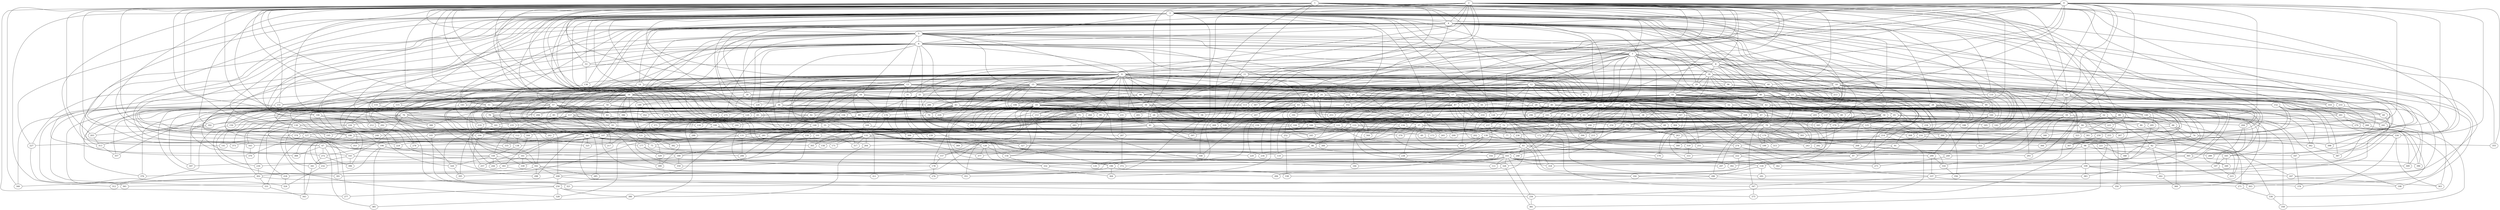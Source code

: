 strict graph "barabasi_albert_graph(400,3)" {
0;
1;
2;
3;
4;
5;
6;
7;
8;
9;
10;
11;
12;
13;
14;
15;
16;
17;
18;
19;
20;
21;
22;
23;
24;
25;
26;
27;
28;
29;
30;
31;
32;
33;
34;
35;
36;
37;
38;
39;
40;
41;
42;
43;
44;
45;
46;
47;
48;
49;
50;
51;
52;
53;
54;
55;
56;
57;
58;
59;
60;
61;
62;
63;
64;
65;
66;
67;
68;
69;
70;
71;
72;
73;
74;
75;
76;
77;
78;
79;
80;
81;
82;
83;
84;
85;
86;
87;
88;
89;
90;
91;
92;
93;
94;
95;
96;
97;
98;
99;
100;
101;
102;
103;
104;
105;
106;
107;
108;
109;
110;
111;
112;
113;
114;
115;
116;
117;
118;
119;
120;
121;
122;
123;
124;
125;
126;
127;
128;
129;
130;
131;
132;
133;
134;
135;
136;
137;
138;
139;
140;
141;
142;
143;
144;
145;
146;
147;
148;
149;
150;
151;
152;
153;
154;
155;
156;
157;
158;
159;
160;
161;
162;
163;
164;
165;
166;
167;
168;
169;
170;
171;
172;
173;
174;
175;
176;
177;
178;
179;
180;
181;
182;
183;
184;
185;
186;
187;
188;
189;
190;
191;
192;
193;
194;
195;
196;
197;
198;
199;
200;
201;
202;
203;
204;
205;
206;
207;
208;
209;
210;
211;
212;
213;
214;
215;
216;
217;
218;
219;
220;
221;
222;
223;
224;
225;
226;
227;
228;
229;
230;
231;
232;
233;
234;
235;
236;
237;
238;
239;
240;
241;
242;
243;
244;
245;
246;
247;
248;
249;
250;
251;
252;
253;
254;
255;
256;
257;
258;
259;
260;
261;
262;
263;
264;
265;
266;
267;
268;
269;
270;
271;
272;
273;
274;
275;
276;
277;
278;
279;
280;
281;
282;
283;
284;
285;
286;
287;
288;
289;
290;
291;
292;
293;
294;
295;
296;
297;
298;
299;
300;
301;
302;
303;
304;
305;
306;
307;
308;
309;
310;
311;
312;
313;
314;
315;
316;
317;
318;
319;
320;
321;
322;
323;
324;
325;
326;
327;
328;
329;
330;
331;
332;
333;
334;
335;
336;
337;
338;
339;
340;
341;
342;
343;
344;
345;
346;
347;
348;
349;
350;
351;
352;
353;
354;
355;
356;
357;
358;
359;
360;
361;
362;
363;
364;
365;
366;
367;
368;
369;
370;
371;
372;
373;
374;
375;
376;
377;
378;
379;
380;
381;
382;
383;
384;
385;
386;
387;
388;
389;
390;
391;
392;
393;
394;
395;
396;
397;
398;
399;
0 -- 3  [is_available=True, prob="1.0"];
0 -- 6  [is_available=True, prob="0.251727553742"];
0 -- 10  [is_available=True, prob="0.453432727658"];
0 -- 20  [is_available=True, prob="0.521501598621"];
0 -- 25  [is_available=True, prob="1.0"];
0 -- 29  [is_available=True, prob="0.814289118986"];
0 -- 158  [is_available=True, prob="0.985781524467"];
0 -- 53  [is_available=True, prob="0.567156970643"];
0 -- 182  [is_available=True, prob="0.465286968128"];
0 -- 59  [is_available=True, prob="1.0"];
0 -- 322  [is_available=True, prob="0.327056462372"];
0 -- 72  [is_available=True, prob="1.0"];
0 -- 74  [is_available=True, prob="1.0"];
0 -- 334  [is_available=True, prob="0.0213884627085"];
0 -- 207  [is_available=True, prob="0.179729438158"];
0 -- 80  [is_available=True, prob="1.0"];
0 -- 216  [is_available=True, prob="0.298964627007"];
0 -- 94  [is_available=True, prob="0.192063253165"];
0 -- 355  [is_available=True, prob="0.833506424675"];
0 -- 100  [is_available=True, prob="0.489509234662"];
0 -- 102  [is_available=True, prob="0.0113581784067"];
0 -- 367  [is_available=True, prob="1.0"];
1 -- 129  [is_available=True, prob="1.0"];
1 -- 3  [is_available=True, prob="0.677874274178"];
1 -- 4  [is_available=True, prob="0.306612887537"];
1 -- 5  [is_available=True, prob="1.0"];
1 -- 8  [is_available=True, prob="0.517763382898"];
1 -- 137  [is_available=True, prob="0.41899257795"];
1 -- 397  [is_available=True, prob="1.0"];
1 -- 146  [is_available=True, prob="1.0"];
1 -- 277  [is_available=True, prob="0.866998204699"];
1 -- 26  [is_available=True, prob="0.483439836053"];
1 -- 155  [is_available=True, prob="1.0"];
1 -- 28  [is_available=True, prob="0.466826277958"];
1 -- 30  [is_available=True, prob="1.0"];
1 -- 32  [is_available=True, prob="1.0"];
1 -- 168  [is_available=True, prob="1.0"];
1 -- 52  [is_available=True, prob="0.248858137732"];
1 -- 57  [is_available=True, prob="0.107536773192"];
1 -- 186  [is_available=True, prob="0.302624093611"];
1 -- 160  [is_available=True, prob="0.61923147416"];
1 -- 203  [is_available=True, prob="0.982303721426"];
1 -- 210  [is_available=True, prob="0.901497353696"];
1 -- 340  [is_available=True, prob="0.563461771396"];
1 -- 88  [is_available=True, prob="0.626192922786"];
1 -- 352  [is_available=True, prob="1.0"];
1 -- 355  [is_available=True, prob="0.527849198292"];
1 -- 107  [is_available=True, prob="1.0"];
1 -- 110  [is_available=True, prob="0.227733314415"];
1 -- 112  [is_available=True, prob="0.145431783871"];
2 -- 3  [is_available=True, prob="0.572437070382"];
2 -- 4  [is_available=True, prob="0.113876004458"];
2 -- 5  [is_available=True, prob="0.249587912829"];
2 -- 9  [is_available=True, prob="0.105710365749"];
2 -- 11  [is_available=True, prob="1.0"];
2 -- 12  [is_available=True, prob="0.647952045224"];
2 -- 141  [is_available=True, prob="1.0"];
2 -- 15  [is_available=True, prob="1.0"];
2 -- 16  [is_available=True, prob="0.593245897245"];
2 -- 275  [is_available=True, prob="0.832407019167"];
2 -- 151  [is_available=True, prob="0.599990283883"];
2 -- 25  [is_available=True, prob="0.13006369695"];
2 -- 27  [is_available=True, prob="0.621729051802"];
2 -- 28  [is_available=True, prob="0.0396258802576"];
2 -- 158  [is_available=True, prob="0.818604040551"];
2 -- 33  [is_available=True, prob="0.297503017184"];
2 -- 34  [is_available=True, prob="0.64495316911"];
2 -- 36  [is_available=True, prob="0.199126635114"];
2 -- 167  [is_available=True, prob="0.254150319632"];
2 -- 44  [is_available=True, prob="0.780354555933"];
2 -- 175  [is_available=True, prob="1.0"];
2 -- 51  [is_available=True, prob="0.406118633161"];
2 -- 55  [is_available=True, prob="0.125876922527"];
2 -- 312  [is_available=True, prob="0.757803646784"];
2 -- 60  [is_available=True, prob="1.0"];
2 -- 267  [is_available=True, prob="0.545722077836"];
2 -- 69  [is_available=True, prob="1.0"];
2 -- 356  [is_available=True, prob="0.182253181572"];
2 -- 202  [is_available=True, prob="1.0"];
2 -- 333  [is_available=True, prob="1.0"];
2 -- 269  [is_available=True, prob="0.574662165573"];
2 -- 217  [is_available=True, prob="1.0"];
2 -- 346  [is_available=True, prob="0.21606353254"];
2 -- 100  [is_available=True, prob="0.196752128803"];
2 -- 233  [is_available=True, prob="1.0"];
2 -- 367  [is_available=True, prob="0.47328572675"];
2 -- 113  [is_available=True, prob="0.32418666409"];
2 -- 374  [is_available=True, prob="0.23251124624"];
2 -- 121  [is_available=True, prob="0.78036264261"];
3 -- 4  [is_available=True, prob="0.742789978026"];
3 -- 6  [is_available=True, prob="0.523271006658"];
3 -- 7  [is_available=True, prob="0.107677047263"];
3 -- 394  [is_available=True, prob="0.511104767595"];
3 -- 13  [is_available=True, prob="0.0755386893077"];
3 -- 142  [is_available=True, prob="0.6584514277"];
3 -- 365  [is_available=True, prob="0.912334477121"];
3 -- 144  [is_available=True, prob="1.0"];
3 -- 18  [is_available=True, prob="1.0"];
3 -- 22  [is_available=True, prob="0.773824699345"];
3 -- 27  [is_available=True, prob="0.316096902114"];
3 -- 156  [is_available=True, prob="0.51309041897"];
3 -- 32  [is_available=True, prob="0.152378826339"];
3 -- 163  [is_available=True, prob="0.796712051715"];
3 -- 292  [is_available=True, prob="0.337746216071"];
3 -- 41  [is_available=True, prob="1.0"];
3 -- 263  [is_available=True, prob="0.45639346738"];
3 -- 178  [is_available=True, prob="0.959628679553"];
3 -- 46  [is_available=True, prob="0.0384189440285"];
3 -- 50  [is_available=True, prob="0.109099333466"];
3 -- 53  [is_available=True, prob="1.0"];
3 -- 310  [is_available=True, prob="0.493776472968"];
3 -- 311  [is_available=True, prob="0.999374303349"];
3 -- 185  [is_available=True, prob="0.707810381313"];
3 -- 62  [is_available=True, prob="0.299499466974"];
3 -- 67  [is_available=True, prob="0.175719721891"];
3 -- 196  [is_available=True, prob="0.936160653257"];
3 -- 130  [is_available=True, prob="0.722944100838"];
3 -- 76  [is_available=True, prob="0.304052035629"];
3 -- 205  [is_available=True, prob="0.0733410904191"];
3 -- 81  [is_available=True, prob="0.748986571021"];
3 -- 224  [is_available=True, prob="1.0"];
3 -- 226  [is_available=True, prob="0.149705803417"];
3 -- 227  [is_available=True, prob="0.335137173575"];
3 -- 101  [is_available=True, prob="0.577821102363"];
3 -- 235  [is_available=True, prob="0.0775500724308"];
3 -- 146  [is_available=True, prob="1.0"];
3 -- 366  [is_available=True, prob="0.725043484179"];
3 -- 369  [is_available=True, prob="0.458755899025"];
3 -- 115  [is_available=True, prob="0.130125545964"];
3 -- 373  [is_available=True, prob="0.921582781277"];
3 -- 247  [is_available=True, prob="0.800471832848"];
3 -- 120  [is_available=True, prob="0.352323022336"];
3 -- 122  [is_available=True, prob="0.451453864393"];
3 -- 124  [is_available=True, prob="1.0"];
3 -- 126  [is_available=True, prob="0.634200541954"];
4 -- 5  [is_available=True, prob="0.263363674953"];
4 -- 134  [is_available=True, prob="0.777843990609"];
4 -- 8  [is_available=True, prob="1.0"];
4 -- 307  [is_available=True, prob="0.234865021743"];
4 -- 10  [is_available=True, prob="1.0"];
4 -- 14  [is_available=True, prob="0.55199825599"];
4 -- 272  [is_available=True, prob="0.602483968294"];
4 -- 145  [is_available=True, prob="1.0"];
4 -- 18  [is_available=True, prob="0.582380830641"];
4 -- 20  [is_available=True, prob="0.646046260409"];
4 -- 23  [is_available=True, prob="1.0"];
4 -- 25  [is_available=True, prob="0.639079093849"];
4 -- 164  [is_available=True, prob="1.0"];
4 -- 165  [is_available=True, prob="0.850438582877"];
4 -- 39  [is_available=True, prob="0.976975569889"];
4 -- 46  [is_available=True, prob="0.375145568106"];
4 -- 48  [is_available=True, prob="0.37810088462"];
4 -- 136  [is_available=True, prob="0.789259064555"];
4 -- 51  [is_available=True, prob="0.946672568404"];
4 -- 57  [is_available=True, prob="0.138802245776"];
4 -- 63  [is_available=True, prob="0.796166887444"];
4 -- 65  [is_available=True, prob="0.76216114224"];
4 -- 195  [is_available=True, prob="0.474884197975"];
4 -- 270  [is_available=True, prob="0.810812364065"];
4 -- 91  [is_available=True, prob="0.191712412779"];
4 -- 92  [is_available=True, prob="0.853981230487"];
4 -- 93  [is_available=True, prob="0.676867406476"];
5 -- 131  [is_available=True, prob="1.0"];
5 -- 6  [is_available=True, prob="1.0"];
5 -- 7  [is_available=True, prob="1.0"];
5 -- 9  [is_available=True, prob="1.0"];
5 -- 10  [is_available=True, prob="0.557824952776"];
5 -- 258  [is_available=True, prob="0.547222816382"];
5 -- 14  [is_available=True, prob="0.059591014321"];
5 -- 15  [is_available=True, prob="0.899892423055"];
5 -- 16  [is_available=True, prob="1.0"];
5 -- 146  [is_available=True, prob="0.340564392455"];
5 -- 39  [is_available=True, prob="1.0"];
5 -- 308  [is_available=True, prob="0.484930029499"];
5 -- 54  [is_available=True, prob="1.0"];
5 -- 317  [is_available=True, prob="0.305475563548"];
5 -- 191  [is_available=True, prob="1.0"];
5 -- 75  [is_available=True, prob="0.640859353544"];
5 -- 208  [is_available=True, prob="1.0"];
5 -- 81  [is_available=True, prob="0.573352867198"];
5 -- 214  [is_available=True, prob="0.223425417356"];
5 -- 227  [is_available=True, prob="0.170645251454"];
6 -- 130  [is_available=True, prob="1.0"];
6 -- 228  [is_available=True, prob="1.0"];
6 -- 7  [is_available=True, prob="0.101891664272"];
6 -- 145  [is_available=True, prob="0.8636405223"];
6 -- 41  [is_available=True, prob="0.596772914227"];
6 -- 11  [is_available=True, prob="0.189672393779"];
6 -- 13  [is_available=True, prob="0.735297466936"];
6 -- 173  [is_available=True, prob="0.960928945425"];
6 -- 43  [is_available=True, prob="0.681649643508"];
6 -- 205  [is_available=True, prob="0.810213778593"];
6 -- 275  [is_available=True, prob="0.563069845952"];
6 -- 21  [is_available=True, prob="0.889654356257"];
6 -- 377  [is_available=True, prob="0.764660117304"];
6 -- 370  [is_available=True, prob="1.0"];
6 -- 292  [is_available=True, prob="0.907307903631"];
6 -- 219  [is_available=True, prob="1.0"];
6 -- 29  [is_available=True, prob="0.987123503739"];
6 -- 53  [is_available=True, prob="1.0"];
7 -- 322  [is_available=True, prob="0.18769502418"];
7 -- 8  [is_available=True, prob="0.793619822853"];
7 -- 73  [is_available=True, prob="1.0"];
7 -- 234  [is_available=True, prob="0.142005465643"];
7 -- 11  [is_available=True, prob="0.190713157864"];
7 -- 12  [is_available=True, prob="0.0887455915262"];
7 -- 82  [is_available=True, prob="0.107586756372"];
7 -- 35  [is_available=True, prob="0.982266763692"];
7 -- 22  [is_available=True, prob="1.0"];
7 -- 23  [is_available=True, prob="0.595259386976"];
7 -- 24  [is_available=True, prob="0.682970515366"];
7 -- 26  [is_available=True, prob="0.248200458371"];
7 -- 297  [is_available=True, prob="0.294233766247"];
7 -- 220  [is_available=True, prob="0.665691354407"];
7 -- 189  [is_available=True, prob="0.787158092961"];
7 -- 286  [is_available=True, prob="1.0"];
7 -- 31  [is_available=True, prob="0.0746290807503"];
8 -- 198  [is_available=True, prob="0.0664740542329"];
8 -- 9  [is_available=True, prob="0.320304642863"];
8 -- 193  [is_available=True, prob="0.575542087534"];
8 -- 204  [is_available=True, prob="0.326980800659"];
8 -- 303  [is_available=True, prob="0.921200245926"];
8 -- 18  [is_available=True, prob="0.876103216804"];
8 -- 21  [is_available=True, prob="0.85839191378"];
8 -- 364  [is_available=True, prob="0.547453560588"];
8 -- 90  [is_available=True, prob="0.97861378893"];
8 -- 60  [is_available=True, prob="1.0"];
8 -- 213  [is_available=True, prob="0.973037796444"];
9 -- 260  [is_available=True, prob="1.0"];
9 -- 261  [is_available=True, prob="0.174339103126"];
9 -- 12  [is_available=True, prob="1.0"];
9 -- 386  [is_available=True, prob="0.690018933358"];
9 -- 15  [is_available=True, prob="0.308759560322"];
9 -- 17  [is_available=True, prob="0.761231544539"];
9 -- 19  [is_available=True, prob="1.0"];
9 -- 217  [is_available=True, prob="0.207816748883"];
9 -- 24  [is_available=True, prob="1.0"];
9 -- 31  [is_available=True, prob="1.0"];
9 -- 34  [is_available=True, prob="0.248059672943"];
9 -- 36  [is_available=True, prob="1.0"];
9 -- 293  [is_available=True, prob="0.880194001957"];
9 -- 166  [is_available=True, prob="0.316095406948"];
9 -- 43  [is_available=True, prob="0.662191564555"];
9 -- 44  [is_available=True, prob="0.755515204144"];
9 -- 47  [is_available=True, prob="0.289516253345"];
9 -- 176  [is_available=True, prob="0.908234614316"];
9 -- 136  [is_available=True, prob="0.88071710774"];
9 -- 52  [is_available=True, prob="0.829899331782"];
9 -- 181  [is_available=True, prob="0.832767293314"];
9 -- 310  [is_available=True, prob="0.961741069049"];
9 -- 55  [is_available=True, prob="1.0"];
9 -- 58  [is_available=True, prob="0.691880811747"];
9 -- 315  [is_available=True, prob="0.344610177358"];
9 -- 60  [is_available=True, prob="1.0"];
9 -- 317  [is_available=True, prob="0.176291217921"];
9 -- 320  [is_available=True, prob="0.307635827048"];
9 -- 224  [is_available=True, prob="0.318526473301"];
9 -- 70  [is_available=True, prob="0.648599148793"];
9 -- 71  [is_available=True, prob="0.460541371862"];
9 -- 200  [is_available=True, prob="0.445064811106"];
9 -- 201  [is_available=True, prob="0.531583475509"];
9 -- 162  [is_available=True, prob="1.0"];
9 -- 83  [is_available=True, prob="0.866021128614"];
9 -- 214  [is_available=True, prob="0.827598888712"];
9 -- 164  [is_available=True, prob="0.071264229815"];
9 -- 96  [is_available=True, prob="1.0"];
9 -- 327  [is_available=True, prob="1.0"];
9 -- 102  [is_available=True, prob="1.0"];
9 -- 231  [is_available=True, prob="0.0185031682757"];
9 -- 108  [is_available=True, prob="0.297275672402"];
9 -- 117  [is_available=True, prob="1.0"];
9 -- 123  [is_available=True, prob="0.443648217996"];
9 -- 127  [is_available=True, prob="0.668366446613"];
10 -- 39  [is_available=True, prob="0.609625804074"];
10 -- 169  [is_available=True, prob="1.0"];
10 -- 42  [is_available=True, prob="0.434411254247"];
10 -- 203  [is_available=True, prob="0.712725819421"];
10 -- 44  [is_available=True, prob="0.654476837016"];
10 -- 142  [is_available=True, prob="0.353258907948"];
10 -- 17  [is_available=True, prob="0.646503954555"];
10 -- 84  [is_available=True, prob="0.699976497982"];
10 -- 398  [is_available=True, prob="1.0"];
10 -- 204  [is_available=True, prob="0.141106003665"];
10 -- 293  [is_available=True, prob="0.289562289279"];
11 -- 201  [is_available=True, prob="1.0"];
11 -- 170  [is_available=True, prob="0.0923791608971"];
11 -- 332  [is_available=True, prob="1.0"];
11 -- 13  [is_available=True, prob="0.950630964668"];
11 -- 14  [is_available=True, prob="0.113274513657"];
11 -- 45  [is_available=True, prob="0.931781684894"];
11 -- 49  [is_available=True, prob="0.348842566759"];
11 -- 339  [is_available=True, prob="0.599120235119"];
11 -- 21  [is_available=True, prob="1.0"];
11 -- 216  [is_available=True, prob="0.623267412865"];
12 -- 64  [is_available=True, prob="0.474535325968"];
12 -- 68  [is_available=True, prob="0.487311266101"];
12 -- 243  [is_available=True, prob="0.841432874117"];
12 -- 71  [is_available=True, prob="0.522174701276"];
12 -- 273  [is_available=True, prob="0.710233974827"];
12 -- 237  [is_available=True, prob="0.190062834193"];
12 -- 110  [is_available=True, prob="1.0"];
12 -- 143  [is_available=True, prob="0.247927547402"];
12 -- 16  [is_available=True, prob="1.0"];
12 -- 81  [is_available=True, prob="1.0"];
12 -- 179  [is_available=True, prob="0.0874179854355"];
12 -- 52  [is_available=True, prob="1.0"];
12 -- 113  [is_available=True, prob="0.336574588877"];
12 -- 119  [is_available=True, prob="1.0"];
12 -- 324  [is_available=True, prob="0.141348245526"];
12 -- 252  [is_available=True, prob="1.0"];
12 -- 254  [is_available=True, prob="0.0129504069458"];
13 -- 193  [is_available=True, prob="1.0"];
13 -- 34  [is_available=True, prob="0.506238150569"];
13 -- 36  [is_available=True, prob="0.558335499547"];
13 -- 199  [is_available=True, prob="1.0"];
13 -- 104  [is_available=True, prob="0.407674530553"];
13 -- 174  [is_available=True, prob="0.904067774982"];
13 -- 110  [is_available=True, prob="0.535729677729"];
13 -- 79  [is_available=True, prob="1.0"];
13 -- 149  [is_available=True, prob="1.0"];
13 -- 24  [is_available=True, prob="0.851589919343"];
13 -- 89  [is_available=True, prob="0.647905145449"];
13 -- 90  [is_available=True, prob="0.0515809064675"];
13 -- 155  [is_available=True, prob="1.0"];
13 -- 190  [is_available=True, prob="0.393129457055"];
13 -- 132  [is_available=True, prob="0.150143208224"];
13 -- 31  [is_available=True, prob="0.961920932435"];
14 -- 65  [is_available=True, prob="1.0"];
14 -- 361  [is_available=True, prob="0.0251449071022"];
14 -- 57  [is_available=True, prob="0.491755864845"];
15 -- 260  [is_available=True, prob="0.352622667859"];
15 -- 135  [is_available=True, prob="0.935794434629"];
15 -- 258  [is_available=True, prob="0.68604884191"];
15 -- 17  [is_available=True, prob="0.889756863171"];
15 -- 22  [is_available=True, prob="0.395652251283"];
15 -- 151  [is_available=True, prob="0.480883538489"];
15 -- 280  [is_available=True, prob="0.00458745082799"];
15 -- 154  [is_available=True, prob="1.0"];
15 -- 27  [is_available=True, prob="0.863215599716"];
15 -- 325  [is_available=True, prob="0.904190977896"];
15 -- 288  [is_available=True, prob="1.0"];
15 -- 290  [is_available=True, prob="0.974957689611"];
15 -- 38  [is_available=True, prob="1.0"];
15 -- 46  [is_available=True, prob="0.399939116742"];
15 -- 304  [is_available=True, prob="0.825207222493"];
15 -- 177  [is_available=True, prob="0.548662404035"];
15 -- 393  [is_available=True, prob="0.82412237362"];
15 -- 313  [is_available=True, prob="0.0512810508871"];
15 -- 63  [is_available=True, prob="0.633035309214"];
15 -- 69  [is_available=True, prob="1.0"];
15 -- 331  [is_available=True, prob="0.78178867951"];
15 -- 345  [is_available=True, prob="0.883242375366"];
15 -- 92  [is_available=True, prob="0.390004453046"];
15 -- 226  [is_available=True, prob="1.0"];
15 -- 99  [is_available=True, prob="0.020348613709"];
15 -- 294  [is_available=True, prob="0.0529063558353"];
15 -- 106  [is_available=True, prob="0.806595994463"];
15 -- 364  [is_available=True, prob="0.64385961609"];
15 -- 371  [is_available=True, prob="0.191722717991"];
15 -- 118  [is_available=True, prob="0.221410555688"];
15 -- 127  [is_available=True, prob="0.549155183776"];
16 -- 288  [is_available=True, prob="0.495298573193"];
16 -- 228  [is_available=True, prob="0.053458338875"];
16 -- 40  [is_available=True, prob="0.248495715294"];
16 -- 77  [is_available=True, prob="1.0"];
16 -- 176  [is_available=True, prob="0.362851158855"];
16 -- 19  [is_available=True, prob="0.600782068178"];
16 -- 278  [is_available=True, prob="0.820146450322"];
16 -- 121  [is_available=True, prob="0.625004070832"];
16 -- 30  [is_available=True, prob="1.0"];
17 -- 274  [is_available=True, prob="0.748587361872"];
17 -- 238  [is_available=True, prob="0.798274621698"];
17 -- 241  [is_available=True, prob="0.0555729728937"];
17 -- 50  [is_available=True, prob="0.0687697949006"];
17 -- 19  [is_available=True, prob="0.952441410223"];
17 -- 20  [is_available=True, prob="0.867131448535"];
17 -- 281  [is_available=True, prob="0.689666518637"];
18 -- 96  [is_available=True, prob="1.0"];
18 -- 33  [is_available=True, prob="0.389705097891"];
18 -- 390  [is_available=True, prob="0.115514726403"];
18 -- 233  [is_available=True, prob="0.854020555872"];
18 -- 170  [is_available=True, prob="0.857434225806"];
18 -- 147  [is_available=True, prob="0.750204815075"];
18 -- 90  [is_available=True, prob="0.347241873982"];
18 -- 213  [is_available=True, prob="1.0"];
18 -- 54  [is_available=True, prob="0.378278795165"];
18 -- 23  [is_available=True, prob="0.303131897423"];
18 -- 388  [is_available=True, prob="0.996396708507"];
18 -- 58  [is_available=True, prob="0.467161735038"];
18 -- 29  [is_available=True, prob="0.0979600391051"];
18 -- 350  [is_available=True, prob="0.0537344750949"];
18 -- 95  [is_available=True, prob="1.0"];
19 -- 256  [is_available=True, prob="1.0"];
19 -- 131  [is_available=True, prob="0.297179728955"];
19 -- 132  [is_available=True, prob="0.342321144133"];
19 -- 281  [is_available=True, prob="0.221422355618"];
19 -- 26  [is_available=True, prob="1.0"];
19 -- 154  [is_available=True, prob="0.466139727873"];
19 -- 37  [is_available=True, prob="0.434487854454"];
19 -- 299  [is_available=True, prob="1.0"];
19 -- 305  [is_available=True, prob="1.0"];
19 -- 265  [is_available=True, prob="0.9335720612"];
19 -- 184  [is_available=True, prob="0.358183654104"];
19 -- 71  [is_available=True, prob="0.985852312315"];
19 -- 78  [is_available=True, prob="0.684818520436"];
19 -- 211  [is_available=True, prob="0.300664594035"];
19 -- 220  [is_available=True, prob="0.965790578661"];
19 -- 95  [is_available=True, prob="0.232904275005"];
19 -- 369  [is_available=True, prob="1.0"];
19 -- 114  [is_available=True, prob="1.0"];
19 -- 117  [is_available=True, prob="0.339175533296"];
19 -- 121  [is_available=True, prob="0.579451571295"];
19 -- 253  [is_available=True, prob="0.0449512753619"];
20 -- 65  [is_available=True, prob="1.0"];
20 -- 323  [is_available=True, prob="1.0"];
20 -- 137  [is_available=True, prob="0.232205180393"];
20 -- 45  [is_available=True, prob="1.0"];
20 -- 148  [is_available=True, prob="1.0"];
20 -- 117  [is_available=True, prob="0.076608997659"];
20 -- 61  [is_available=True, prob="1.0"];
21 -- 320  [is_available=True, prob="0.634008023548"];
21 -- 70  [is_available=True, prob="0.95818323829"];
21 -- 169  [is_available=True, prob="0.0340185416541"];
21 -- 43  [is_available=True, prob="0.438962233508"];
21 -- 143  [is_available=True, prob="1.0"];
21 -- 243  [is_available=True, prob="0.156647959813"];
21 -- 376  [is_available=True, prob="1.0"];
21 -- 287  [is_available=True, prob="1.0"];
21 -- 95  [is_available=True, prob="0.883952077973"];
22 -- 193  [is_available=True, prob="0.886113183618"];
22 -- 98  [is_available=True, prob="0.124377617253"];
22 -- 68  [is_available=True, prob="1.0"];
22 -- 198  [is_available=True, prob="0.156895438341"];
22 -- 275  [is_available=True, prob="1.0"];
22 -- 396  [is_available=True, prob="0.454680621753"];
22 -- 103  [is_available=True, prob="0.834951156322"];
22 -- 304  [is_available=True, prob="0.500106592532"];
22 -- 112  [is_available=True, prob="1.0"];
22 -- 360  [is_available=True, prob="0.289673608284"];
22 -- 167  [is_available=True, prob="0.735680696199"];
22 -- 99  [is_available=True, prob="0.226639840274"];
22 -- 86  [is_available=True, prob="0.870519032607"];
22 -- 215  [is_available=True, prob="0.483555734414"];
22 -- 61  [is_available=True, prob="0.139167262167"];
23 -- 35  [is_available=True, prob="1.0"];
23 -- 124  [is_available=True, prob="1.0"];
23 -- 295  [is_available=True, prob="0.435901302969"];
23 -- 145  [is_available=True, prob="1.0"];
23 -- 179  [is_available=True, prob="0.139100342568"];
23 -- 84  [is_available=True, prob="0.776436214842"];
23 -- 151  [is_available=True, prob="0.637449266596"];
23 -- 56  [is_available=True, prob="0.59875965646"];
23 -- 28  [is_available=True, prob="1.0"];
23 -- 125  [is_available=True, prob="0.0999044045476"];
23 -- 30  [is_available=True, prob="1.0"];
24 -- 35  [is_available=True, prob="0.566873512071"];
24 -- 111  [is_available=True, prob="0.255992342471"];
24 -- 383  [is_available=True, prob="0.963309277737"];
24 -- 397  [is_available=True, prob="1.0"];
24 -- 367  [is_available=True, prob="0.2997463967"];
24 -- 63  [is_available=True, prob="0.673331780918"];
25 -- 97  [is_available=True, prob="0.700569885873"];
25 -- 40  [is_available=True, prob="0.930860267666"];
25 -- 233  [is_available=True, prob="0.733785388746"];
25 -- 50  [is_available=True, prob="0.327089524662"];
25 -- 85  [is_available=True, prob="0.971939551728"];
25 -- 152  [is_available=True, prob="0.387976731996"];
25 -- 59  [is_available=True, prob="1.0"];
25 -- 221  [is_available=True, prob="0.576480142578"];
26 -- 37  [is_available=True, prob="0.73908374737"];
26 -- 129  [is_available=True, prob="0.202686335813"];
26 -- 41  [is_available=True, prob="0.861643433624"];
26 -- 200  [is_available=True, prob="0.685884838174"];
26 -- 150  [is_available=True, prob="0.476513662042"];
26 -- 55  [is_available=True, prob="0.630836628871"];
26 -- 389  [is_available=True, prob="0.926943483146"];
27 -- 352  [is_available=True, prob="0.674230729772"];
27 -- 102  [is_available=True, prob="0.801993873953"];
27 -- 42  [is_available=True, prob="0.283300384982"];
27 -- 368  [is_available=True, prob="0.805714527302"];
27 -- 123  [is_available=True, prob="0.201899762878"];
28 -- 32  [is_available=True, prob="1.0"];
28 -- 259  [is_available=True, prob="0.57165879505"];
28 -- 133  [is_available=True, prob="0.435533717328"];
28 -- 38  [is_available=True, prob="0.481962420139"];
28 -- 225  [is_available=True, prob="0.927472363293"];
28 -- 74  [is_available=True, prob="1.0"];
28 -- 231  [is_available=True, prob="0.0449994993358"];
28 -- 108  [is_available=True, prob="0.585002245122"];
28 -- 301  [is_available=True, prob="1.0"];
28 -- 175  [is_available=True, prob="0.696205266311"];
28 -- 114  [is_available=True, prob="0.843084938252"];
28 -- 308  [is_available=True, prob="0.683343582847"];
28 -- 85  [is_available=True, prob="0.000655934811436"];
28 -- 214  [is_available=True, prob="0.106247553332"];
28 -- 271  [is_available=True, prob="0.28979986648"];
28 -- 230  [is_available=True, prob="1.0"];
28 -- 362  [is_available=True, prob="1.0"];
28 -- 165  [is_available=True, prob="0.817269051163"];
29 -- 33  [is_available=True, prob="0.480437345034"];
29 -- 98  [is_available=True, prob="0.951135806561"];
29 -- 348  [is_available=True, prob="0.539432102775"];
29 -- 266  [is_available=True, prob="1.0"];
29 -- 299  [is_available=True, prob="0.730488343474"];
29 -- 114  [is_available=True, prob="0.982274616665"];
29 -- 149  [is_available=True, prob="0.76309916446"];
29 -- 120  [is_available=True, prob="0.497489213728"];
29 -- 153  [is_available=True, prob="1.0"];
29 -- 384  [is_available=True, prob="0.178608734309"];
29 -- 156  [is_available=True, prob="0.55686597735"];
30 -- 260  [is_available=True, prob="0.301037059902"];
30 -- 201  [is_available=True, prob="0.0460463967562"];
30 -- 366  [is_available=True, prob="0.368562986807"];
30 -- 116  [is_available=True, prob="1.0"];
30 -- 318  [is_available=True, prob="0.549085207002"];
31 -- 128  [is_available=True, prob="0.727725486149"];
31 -- 239  [is_available=True, prob="0.181998160145"];
32 -- 101  [is_available=True, prob="1.0"];
32 -- 301  [is_available=True, prob="0.658202492033"];
32 -- 122  [is_available=True, prob="0.575620053214"];
32 -- 94  [is_available=True, prob="0.563632415277"];
33 -- 245  [is_available=True, prob="0.409511101358"];
33 -- 296  [is_available=True, prob="1.0"];
33 -- 42  [is_available=True, prob="1.0"];
33 -- 172  [is_available=True, prob="0.114406309211"];
33 -- 45  [is_available=True, prob="0.138356432054"];
33 -- 125  [is_available=True, prob="0.173591417685"];
33 -- 344  [is_available=True, prob="0.224784292811"];
33 -- 147  [is_available=True, prob="0.846269568355"];
33 -- 365  [is_available=True, prob="0.419096533094"];
33 -- 106  [is_available=True, prob="0.852713876475"];
33 -- 87  [is_available=True, prob="0.0887856474373"];
33 -- 202  [is_available=True, prob="0.741785018486"];
33 -- 282  [is_available=True, prob="1.0"];
33 -- 124  [is_available=True, prob="0.693068338072"];
33 -- 159  [is_available=True, prob="0.224817579425"];
34 -- 388  [is_available=True, prob="0.701360867086"];
34 -- 386  [is_available=True, prob="0.124007106725"];
34 -- 138  [is_available=True, prob="0.123963345353"];
34 -- 140  [is_available=True, prob="0.272399744086"];
34 -- 280  [is_available=True, prob="1.0"];
34 -- 149  [is_available=True, prob="1.0"];
34 -- 152  [is_available=True, prob="0.334635624872"];
34 -- 155  [is_available=True, prob="0.200012491912"];
34 -- 157  [is_available=True, prob="0.981340189846"];
34 -- 38  [is_available=True, prob="0.34102160592"];
34 -- 40  [is_available=True, prob="0.121147093572"];
34 -- 54  [is_available=True, prob="0.0627427900641"];
34 -- 137  [is_available=True, prob="1.0"];
34 -- 56  [is_available=True, prob="0.31771930516"];
34 -- 78  [is_available=True, prob="1.0"];
34 -- 212  [is_available=True, prob="1.0"];
34 -- 219  [is_available=True, prob="0.84722413115"];
34 -- 353  [is_available=True, prob="0.0994000424545"];
34 -- 228  [is_available=True, prob="0.660475010557"];
34 -- 103  [is_available=True, prob="1.0"];
34 -- 107  [is_available=True, prob="1.0"];
34 -- 113  [is_available=True, prob="0.751465719964"];
34 -- 115  [is_available=True, prob="0.252214892262"];
34 -- 376  [is_available=True, prob="1.0"];
35 -- 279  [is_available=True, prob="0.812928032449"];
35 -- 129  [is_available=True, prob="0.566866186686"];
35 -- 251  [is_available=True, prob="0.450239613409"];
35 -- 356  [is_available=True, prob="0.855033060665"];
35 -- 37  [is_available=True, prob="1.0"];
35 -- 266  [is_available=True, prob="0.0392563522914"];
35 -- 75  [is_available=True, prob="0.769185754999"];
35 -- 173  [is_available=True, prob="1.0"];
35 -- 47  [is_available=True, prob="0.388127666942"];
35 -- 273  [is_available=True, prob="1.0"];
35 -- 83  [is_available=True, prob="0.209681269357"];
35 -- 111  [is_available=True, prob="0.54078697546"];
35 -- 92  [is_available=True, prob="1.0"];
35 -- 394  [is_available=True, prob="1.0"];
35 -- 254  [is_available=True, prob="0.500350381258"];
35 -- 69  [is_available=True, prob="0.960892204375"];
36 -- 119  [is_available=True, prob="0.287776211923"];
36 -- 140  [is_available=True, prob="0.487413312466"];
36 -- 174  [is_available=True, prob="0.354861444939"];
36 -- 207  [is_available=True, prob="0.0111432460753"];
36 -- 85  [is_available=True, prob="1.0"];
36 -- 105  [is_available=True, prob="0.655127855627"];
36 -- 89  [is_available=True, prob="0.255942802669"];
36 -- 181  [is_available=True, prob="0.596953424947"];
37 -- 128  [is_available=True, prob="0.318414792113"];
37 -- 132  [is_available=True, prob="0.458499005733"];
37 -- 202  [is_available=True, prob="1.0"];
37 -- 238  [is_available=True, prob="0.911232998955"];
37 -- 49  [is_available=True, prob="0.128882567934"];
37 -- 164  [is_available=True, prob="0.385333440623"];
37 -- 379  [is_available=True, prob="0.324673178302"];
37 -- 221  [is_available=True, prob="0.360965449948"];
38 -- 68  [is_available=True, prob="1.0"];
38 -- 130  [is_available=True, prob="0.365894202418"];
38 -- 251  [is_available=True, prob="1.0"];
39 -- 240  [is_available=True, prob="1.0"];
39 -- 150  [is_available=True, prob="0.763068971639"];
39 -- 87  [is_available=True, prob="0.299878560865"];
40 -- 48  [is_available=True, prob="1.0"];
40 -- 358  [is_available=True, prob="0.962924141747"];
40 -- 161  [is_available=True, prob="0.170470325208"];
40 -- 274  [is_available=True, prob="0.910752968551"];
40 -- 66  [is_available=True, prob="0.991542230329"];
40 -- 47  [is_available=True, prob="0.105240706595"];
40 -- 210  [is_available=True, prob="1.0"];
40 -- 180  [is_available=True, prob="0.31859760196"];
40 -- 283  [is_available=True, prob="0.70492122353"];
40 -- 189  [is_available=True, prob="0.172424594261"];
40 -- 191  [is_available=True, prob="0.959142652283"];
41 -- 64  [is_available=True, prob="0.877149204426"];
41 -- 107  [is_available=True, prob="1.0"];
41 -- 236  [is_available=True, prob="1.0"];
41 -- 397  [is_available=True, prob="1.0"];
41 -- 49  [is_available=True, prob="1.0"];
41 -- 195  [is_available=True, prob="0.406176350617"];
41 -- 222  [is_available=True, prob="0.87685036501"];
42 -- 48  [is_available=True, prob="1.0"];
42 -- 56  [is_available=True, prob="1.0"];
42 -- 61  [is_available=True, prob="0.17934878368"];
43 -- 294  [is_available=True, prob="0.125298635321"];
43 -- 326  [is_available=True, prob="1.0"];
43 -- 70  [is_available=True, prob="0.0119478755543"];
43 -- 231  [is_available=True, prob="0.908099788938"];
43 -- 391  [is_available=True, prob="0.538865470657"];
43 -- 268  [is_available=True, prob="0.173051722722"];
43 -- 205  [is_available=True, prob="0.396211949075"];
43 -- 144  [is_available=True, prob="0.812956280412"];
43 -- 242  [is_available=True, prob="1.0"];
43 -- 116  [is_available=True, prob="0.589781706303"];
43 -- 88  [is_available=True, prob="0.672934253211"];
43 -- 59  [is_available=True, prob="0.409158405449"];
43 -- 277  [is_available=True, prob="0.163774788089"];
44 -- 269  [is_available=True, prob="1.0"];
44 -- 51  [is_available=True, prob="0.85566751454"];
44 -- 86  [is_available=True, prob="0.82654167421"];
44 -- 344  [is_available=True, prob="0.131473552543"];
45 -- 384  [is_available=True, prob="0.524374819084"];
45 -- 393  [is_available=True, prob="0.802020337396"];
45 -- 225  [is_available=True, prob="0.314427407436"];
45 -- 72  [is_available=True, prob="1.0"];
45 -- 73  [is_available=True, prob="0.745731805787"];
45 -- 142  [is_available=True, prob="1.0"];
45 -- 79  [is_available=True, prob="0.744962815288"];
45 -- 80  [is_available=True, prob="1.0"];
45 -- 104  [is_available=True, prob="0.428476149839"];
45 -- 82  [is_available=True, prob="1.0"];
45 -- 279  [is_available=True, prob="0.67894386351"];
45 -- 285  [is_available=True, prob="0.82016791754"];
45 -- 223  [is_available=True, prob="0.124398765803"];
46 -- 123  [is_available=True, prob="0.518777490669"];
46 -- 160  [is_available=True, prob="0.754953173814"];
46 -- 67  [is_available=True, prob="1.0"];
46 -- 262  [is_available=True, prob="0.203692082292"];
46 -- 289  [is_available=True, prob="0.141403919987"];
46 -- 296  [is_available=True, prob="0.537990215681"];
46 -- 362  [is_available=True, prob="0.103908716294"];
46 -- 109  [is_available=True, prob="0.967042166111"];
46 -- 79  [is_available=True, prob="0.0245154356259"];
46 -- 99  [is_available=True, prob="0.914168197"];
46 -- 148  [is_available=True, prob="1.0"];
46 -- 310  [is_available=True, prob="1.0"];
46 -- 87  [is_available=True, prob="0.68878476387"];
46 -- 280  [is_available=True, prob="1.0"];
47 -- 66  [is_available=True, prob="0.0486101945105"];
47 -- 300  [is_available=True, prob="0.722606275035"];
49 -- 282  [is_available=True, prob="0.701146390113"];
50 -- 314  [is_available=True, prob="1.0"];
50 -- 156  [is_available=True, prob="0.717766235842"];
50 -- 126  [is_available=True, prob="1.0"];
51 -- 200  [is_available=True, prob="0.307328107561"];
51 -- 76  [is_available=True, prob="0.701252120809"];
51 -- 73  [is_available=True, prob="0.204341446372"];
51 -- 187  [is_available=True, prob="0.373740661438"];
52 -- 392  [is_available=True, prob="0.789341917687"];
52 -- 291  [is_available=True, prob="0.591513484713"];
52 -- 72  [is_available=True, prob="0.175346262761"];
52 -- 108  [is_available=True, prob="0.866829098579"];
52 -- 88  [is_available=True, prob="1.0"];
53 -- 96  [is_available=True, prob="0.819094228429"];
53 -- 136  [is_available=True, prob="0.950260487594"];
53 -- 246  [is_available=True, prob="0.601562537935"];
54 -- 196  [is_available=True, prob="0.946625303498"];
54 -- 76  [is_available=True, prob="0.00610305187351"];
54 -- 174  [is_available=True, prob="0.139981824701"];
54 -- 218  [is_available=True, prob="0.444548526497"];
54 -- 58  [is_available=True, prob="0.585497889891"];
54 -- 220  [is_available=True, prob="0.403146140092"];
54 -- 93  [is_available=True, prob="0.211898346986"];
54 -- 62  [is_available=True, prob="0.455473729264"];
55 -- 112  [is_available=True, prob="0.00123322140573"];
55 -- 311  [is_available=True, prob="0.718171622376"];
56 -- 268  [is_available=True, prob="1.0"];
56 -- 345  [is_available=True, prob="0.020684492728"];
56 -- 374  [is_available=True, prob="0.120802915355"];
56 -- 185  [is_available=True, prob="0.447746951434"];
56 -- 222  [is_available=True, prob="1.0"];
57 -- 64  [is_available=True, prob="1.0"];
57 -- 283  [is_available=True, prob="0.00935747851078"];
57 -- 357  [is_available=True, prob="0.76485355194"];
57 -- 295  [is_available=True, prob="0.162720855033"];
57 -- 234  [is_available=True, prob="1.0"];
57 -- 353  [is_available=True, prob="0.89125457585"];
57 -- 78  [is_available=True, prob="0.453671529648"];
57 -- 175  [is_available=True, prob="1.0"];
57 -- 242  [is_available=True, prob="1.0"];
57 -- 150  [is_available=True, prob="1.0"];
57 -- 186  [is_available=True, prob="0.346415409784"];
57 -- 187  [is_available=True, prob="0.694233143918"];
57 -- 330  [is_available=True, prob="0.923227884453"];
57 -- 62  [is_available=True, prob="0.109131503578"];
57 -- 245  [is_available=True, prob="1.0"];
59 -- 258  [is_available=True, prob="1.0"];
59 -- 295  [is_available=True, prob="1.0"];
59 -- 249  [is_available=True, prob="0.0556115720891"];
59 -- 346  [is_available=True, prob="1.0"];
60 -- 115  [is_available=True, prob="0.18782474935"];
60 -- 84  [is_available=True, prob="0.0501091904258"];
60 -- 318  [is_available=True, prob="0.876536429132"];
61 -- 122  [is_available=True, prob="0.616730592059"];
61 -- 125  [is_available=True, prob="1.0"];
62 -- 134  [is_available=True, prob="0.0451893190716"];
62 -- 148  [is_available=True, prob="0.762289326195"];
62 -- 93  [is_available=True, prob="0.815154689565"];
63 -- 97  [is_available=True, prob="0.502726398364"];
63 -- 66  [is_available=True, prob="0.242910810825"];
63 -- 229  [is_available=True, prob="0.849312962634"];
63 -- 133  [is_available=True, prob="0.730019125834"];
63 -- 390  [is_available=True, prob="0.879973914844"];
63 -- 135  [is_available=True, prob="1.0"];
63 -- 168  [is_available=True, prob="0.911708906669"];
63 -- 197  [is_available=True, prob="0.440207080718"];
63 -- 206  [is_available=True, prob="1.0"];
63 -- 182  [is_available=True, prob="0.489414425328"];
63 -- 89  [is_available=True, prob="0.451166906339"];
63 -- 207  [is_available=True, prob="1.0"];
63 -- 191  [is_available=True, prob="0.749979493548"];
64 -- 128  [is_available=True, prob="0.824955505991"];
64 -- 224  [is_available=True, prob="0.899048708596"];
64 -- 98  [is_available=True, prob="0.0576175854656"];
64 -- 67  [is_available=True, prob="0.59514966551"];
64 -- 196  [is_available=True, prob="0.291151194756"];
64 -- 325  [is_available=True, prob="0.62394166851"];
64 -- 232  [is_available=True, prob="1.0"];
64 -- 75  [is_available=True, prob="0.0267390443424"];
64 -- 86  [is_available=True, prob="0.0990968759928"];
64 -- 375  [is_available=True, prob="0.122723806164"];
65 -- 194  [is_available=True, prob="0.85835789488"];
65 -- 380  [is_available=True, prob="1.0"];
65 -- 348  [is_available=True, prob="0.245391903238"];
66 -- 74  [is_available=True, prob="0.145549176473"];
66 -- 335  [is_available=True, prob="0.763267160484"];
66 -- 336  [is_available=True, prob="0.541164210984"];
67 -- 368  [is_available=True, prob="0.668353496808"];
67 -- 165  [is_available=True, prob="0.56558200793"];
67 -- 385  [is_available=True, prob="0.205324920274"];
67 -- 168  [is_available=True, prob="0.384133766006"];
67 -- 272  [is_available=True, prob="0.191455921478"];
67 -- 229  [is_available=True, prob="1.0"];
68 -- 301  [is_available=True, prob="1.0"];
68 -- 229  [is_available=True, prob="0.134271276252"];
69 -- 387  [is_available=True, prob="0.866481021881"];
70 -- 194  [is_available=True, prob="1.0"];
70 -- 211  [is_available=True, prob="1.0"];
70 -- 314  [is_available=True, prob="1.0"];
71 -- 257  [is_available=True, prob="0.352823096597"];
71 -- 269  [is_available=True, prob="1.0"];
71 -- 80  [is_available=True, prob="0.674902811014"];
71 -- 182  [is_available=True, prob="0.324971165503"];
71 -- 279  [is_available=True, prob="0.730582193344"];
71 -- 283  [is_available=True, prob="0.766126903957"];
71 -- 349  [is_available=True, prob="0.231695019926"];
71 -- 351  [is_available=True, prob="0.0952741911371"];
72 -- 139  [is_available=True, prob="0.1535661107"];
72 -- 77  [is_available=True, prob="0.0223034221031"];
72 -- 343  [is_available=True, prob="0.312807870963"];
72 -- 186  [is_available=True, prob="0.836599027885"];
73 -- 263  [is_available=True, prob="0.131049603538"];
73 -- 77  [is_available=True, prob="0.489955500774"];
73 -- 215  [is_available=True, prob="1.0"];
74 -- 362  [is_available=True, prob="0.198270526788"];
74 -- 82  [is_available=True, prob="0.0282730138121"];
74 -- 91  [is_available=True, prob="1.0"];
75 -- 206  [is_available=True, prob="0.0880866406069"];
76 -- 226  [is_available=True, prob="1.0"];
76 -- 100  [is_available=True, prob="0.647116025303"];
76 -- 141  [is_available=True, prob="0.997641991087"];
76 -- 143  [is_available=True, prob="1.0"];
76 -- 388  [is_available=True, prob="1.0"];
76 -- 94  [is_available=True, prob="0.0830232609003"];
77 -- 83  [is_available=True, prob="0.0817908728712"];
78 -- 257  [is_available=True, prob="1.0"];
78 -- 244  [is_available=True, prob="0.936250624346"];
78 -- 235  [is_available=True, prob="0.766356200591"];
78 -- 116  [is_available=True, prob="0.361248106782"];
78 -- 159  [is_available=True, prob="0.538840555873"];
79 -- 259  [is_available=True, prob="0.866583309005"];
79 -- 199  [is_available=True, prob="1.0"];
79 -- 105  [is_available=True, prob="0.703459876079"];
79 -- 139  [is_available=True, prob="0.899348788771"];
79 -- 346  [is_available=True, prob="0.864062504122"];
79 -- 91  [is_available=True, prob="1.0"];
80 -- 271  [is_available=True, prob="0.270588981382"];
82 -- 289  [is_available=True, prob="0.11497866362"];
82 -- 326  [is_available=True, prob="0.682092068435"];
82 -- 262  [is_available=True, prob="0.454034229149"];
82 -- 222  [is_available=True, prob="0.208819614718"];
83 -- 192  [is_available=True, prob="0.380286451703"];
83 -- 170  [is_available=True, prob="0.442983053308"];
83 -- 238  [is_available=True, prob="0.913819781652"];
83 -- 180  [is_available=True, prob="1.0"];
83 -- 119  [is_available=True, prob="1.0"];
83 -- 248  [is_available=True, prob="0.237956398412"];
83 -- 284  [is_available=True, prob="0.207351027252"];
83 -- 329  [is_available=True, prob="0.620407216233"];
84 -- 160  [is_available=True, prob="1.0"];
84 -- 261  [is_available=True, prob="0.329768955412"];
84 -- 358  [is_available=True, prob="0.854893581025"];
84 -- 188  [is_available=True, prob="0.556743349185"];
84 -- 126  [is_available=True, prob="0.447048461552"];
85 -- 399  [is_available=True, prob="0.408123286105"];
85 -- 373  [is_available=True, prob="0.61022801951"];
86 -- 234  [is_available=True, prob="1.0"];
86 -- 103  [is_available=True, prob="0.698125453165"];
87 -- 166  [is_available=True, prob="0.412030039003"];
87 -- 104  [is_available=True, prob="0.429637512334"];
87 -- 296  [is_available=True, prob="0.306412153336"];
87 -- 339  [is_available=True, prob="0.839554849594"];
87 -- 120  [is_available=True, prob="0.885693860357"];
87 -- 347  [is_available=True, prob="1.0"];
87 -- 286  [is_available=True, prob="0.15314281702"];
87 -- 319  [is_available=True, prob="1.0"];
88 -- 290  [is_available=True, prob="1.0"];
88 -- 323  [is_available=True, prob="0.447748675881"];
88 -- 360  [is_available=True, prob="0.546407489744"];
88 -- 307  [is_available=True, prob="0.270338452282"];
88 -- 254  [is_available=True, prob="0.797211935661"];
89 -- 133  [is_available=True, prob="0.822638288224"];
89 -- 105  [is_available=True, prob="0.341232174036"];
89 -- 139  [is_available=True, prob="1.0"];
89 -- 237  [is_available=True, prob="1.0"];
89 -- 371  [is_available=True, prob="0.995457086269"];
89 -- 169  [is_available=True, prob="0.849937337248"];
89 -- 335  [is_available=True, prob="0.989052292877"];
90 -- 106  [is_available=True, prob="0.355914569395"];
90 -- 211  [is_available=True, prob="0.780311255394"];
90 -- 152  [is_available=True, prob="0.631733790597"];
90 -- 153  [is_available=True, prob="0.640097097221"];
90 -- 316  [is_available=True, prob="0.455446540532"];
91 -- 97  [is_available=True, prob="0.631806441445"];
92 -- 341  [is_available=True, prob="1.0"];
92 -- 134  [is_available=True, prob="0.382125188052"];
93 -- 354  [is_available=True, prob="0.20384842991"];
93 -- 370  [is_available=True, prob="0.894558100896"];
94 -- 323  [is_available=True, prob="0.866532129052"];
94 -- 265  [is_available=True, prob="1.0"];
94 -- 334  [is_available=True, prob="0.0557527335419"];
94 -- 252  [is_available=True, prob="0.316606204097"];
94 -- 255  [is_available=True, prob="1.0"];
96 -- 118  [is_available=True, prob="0.0619849442968"];
96 -- 253  [is_available=True, prob="1.0"];
96 -- 213  [is_available=True, prob="0.645334225273"];
97 -- 297  [is_available=True, prob="0.554778083578"];
98 -- 161  [is_available=True, prob="0.789021350516"];
98 -- 354  [is_available=True, prob="0.613833034857"];
98 -- 167  [is_available=True, prob="1.0"];
98 -- 109  [is_available=True, prob="0.0402319057855"];
99 -- 290  [is_available=True, prob="1.0"];
99 -- 235  [is_available=True, prob="0.951750131669"];
99 -- 255  [is_available=True, prob="0.103462481026"];
100 -- 101  [is_available=True, prob="0.872958156103"];
100 -- 331  [is_available=True, prob="0.231894879477"];
100 -- 239  [is_available=True, prob="1.0"];
100 -- 272  [is_available=True, prob="0.879939664682"];
100 -- 374  [is_available=True, prob="0.158637298843"];
100 -- 281  [is_available=True, prob="0.229657583239"];
100 -- 252  [is_available=True, prob="0.857881723476"];
101 -- 373  [is_available=True, prob="1.0"];
101 -- 251  [is_available=True, prob="0.467761752731"];
102 -- 263  [is_available=True, prob="0.959742326257"];
102 -- 153  [is_available=True, prob="1.0"];
102 -- 253  [is_available=True, prob="0.137243997998"];
103 -- 256  [is_available=True, prob="0.348961181974"];
103 -- 326  [is_available=True, prob="1.0"];
103 -- 135  [is_available=True, prob="0.4616255297"];
103 -- 109  [is_available=True, prob="0.862488238899"];
103 -- 111  [is_available=True, prob="1.0"];
103 -- 318  [is_available=True, prob="1.0"];
103 -- 309  [is_available=True, prob="0.0516409014703"];
103 -- 118  [is_available=True, prob="0.0660881125569"];
103 -- 184  [is_available=True, prob="0.0519501560713"];
103 -- 187  [is_available=True, prob="0.0389152124475"];
103 -- 190  [is_available=True, prob="0.312893536571"];
104 -- 127  [is_available=True, prob="0.809144779993"];
104 -- 172  [is_available=True, prob="0.751000092669"];
105 -- 321  [is_available=True, prob="0.444574375872"];
105 -- 232  [is_available=True, prob="0.103001390216"];
105 -- 141  [is_available=True, prob="1.0"];
106 -- 176  [is_available=True, prob="0.818302052636"];
106 -- 178  [is_available=True, prob="0.998705485132"];
106 -- 147  [is_available=True, prob="1.0"];
107 -- 327  [is_available=True, prob="0.678214841424"];
107 -- 138  [is_available=True, prob="0.0283130061218"];
107 -- 353  [is_available=True, prob="1.0"];
107 -- 305  [is_available=True, prob="0.682308763091"];
107 -- 278  [is_available=True, prob="0.768410142653"];
107 -- 351  [is_available=True, prob="1.0"];
108 -- 189  [is_available=True, prob="0.0771081806108"];
109 -- 262  [is_available=True, prob="0.353408848417"];
109 -- 337  [is_available=True, prob="0.438959835761"];
109 -- 247  [is_available=True, prob="1.0"];
109 -- 383  [is_available=True, prob="0.21111076056"];
110 -- 192  [is_available=True, prob="1.0"];
110 -- 185  [is_available=True, prob="0.507396158289"];
112 -- 138  [is_available=True, prob="0.877966453506"];
113 -- 140  [is_available=True, prob="1.0"];
113 -- 313  [is_available=True, prob="0.966216258157"];
114 -- 225  [is_available=True, prob="0.444104976445"];
114 -- 325  [is_available=True, prob="0.0443332870962"];
114 -- 184  [is_available=True, prob="0.457814693697"];
115 -- 357  [is_available=True, prob="0.405551559925"];
115 -- 294  [is_available=True, prob="1.0"];
115 -- 391  [is_available=True, prob="0.558896266804"];
117 -- 321  [is_available=True, prob="0.952646226359"];
117 -- 163  [is_available=True, prob="0.591730085799"];
117 -- 171  [is_available=True, prob="1.0"];
117 -- 395  [is_available=True, prob="1.0"];
117 -- 302  [is_available=True, prob="1.0"];
117 -- 240  [is_available=True, prob="0.522678636592"];
117 -- 177  [is_available=True, prob="1.0"];
117 -- 181  [is_available=True, prob="0.665300021861"];
117 -- 215  [is_available=True, prob="0.825073473065"];
117 -- 188  [is_available=True, prob="0.406274891949"];
117 -- 285  [is_available=True, prob="0.866573314516"];
118 -- 291  [is_available=True, prob="1.0"];
118 -- 286  [is_available=True, prob="0.657709789683"];
120 -- 371  [is_available=True, prob="1.0"];
121 -- 359  [is_available=True, prob="1.0"];
121 -- 329  [is_available=True, prob="1.0"];
121 -- 382  [is_available=True, prob="1.0"];
122 -- 197  [is_available=True, prob="0.666635645587"];
122 -- 330  [is_available=True, prob="0.943487004713"];
122 -- 131  [is_available=True, prob="0.951308185429"];
122 -- 342  [is_available=True, prob="0.248435860063"];
123 -- 392  [is_available=True, prob="0.455897488323"];
123 -- 300  [is_available=True, prob="0.558833209724"];
123 -- 210  [is_available=True, prob="1.0"];
124 -- 230  [is_available=True, prob="1.0"];
124 -- 327  [is_available=True, prob="0.807400766125"];
124 -- 270  [is_available=True, prob="0.726479948429"];
124 -- 209  [is_available=True, prob="1.0"];
125 -- 236  [is_available=True, prob="0.592904978597"];
125 -- 208  [is_available=True, prob="0.729612091417"];
125 -- 216  [is_available=True, prob="1.0"];
125 -- 350  [is_available=True, prob="0.295810332386"];
127 -- 217  [is_available=True, prob="1.0"];
127 -- 227  [is_available=True, prob="0.40586629626"];
128 -- 377  [is_available=True, prob="0.295753745547"];
128 -- 154  [is_available=True, prob="0.502003065899"];
128 -- 157  [is_available=True, prob="0.995772405735"];
128 -- 190  [is_available=True, prob="0.154650855018"];
129 -- 288  [is_available=True, prob="0.752739533499"];
129 -- 333  [is_available=True, prob="0.161388849693"];
130 -- 194  [is_available=True, prob="0.673827823013"];
130 -- 195  [is_available=True, prob="1.0"];
130 -- 218  [is_available=True, prob="0.147566132288"];
131 -- 163  [is_available=True, prob="0.824048620228"];
131 -- 206  [is_available=True, prob="0.121843943133"];
131 -- 389  [is_available=True, prob="0.87059888743"];
132 -- 264  [is_available=True, prob="0.915812917138"];
132 -- 171  [is_available=True, prob="0.745563796007"];
132 -- 177  [is_available=True, prob="0.779920418372"];
132 -- 274  [is_available=True, prob="0.00941193697302"];
132 -- 372  [is_available=True, prob="1.0"];
132 -- 382  [is_available=True, prob="0.242689453586"];
132 -- 317  [is_available=True, prob="0.153534106311"];
132 -- 158  [is_available=True, prob="0.482947778951"];
133 -- 209  [is_available=True, prob="0.716762295152"];
133 -- 245  [is_available=True, prob="0.359218174443"];
133 -- 247  [is_available=True, prob="0.137325080443"];
133 -- 157  [is_available=True, prob="0.271990157428"];
134 -- 344  [is_available=True, prob="1.0"];
134 -- 179  [is_available=True, prob="0.150091065898"];
134 -- 248  [is_available=True, prob="0.66235300035"];
136 -- 162  [is_available=True, prob="0.384558260963"];
138 -- 144  [is_available=True, prob="0.446327681736"];
139 -- 355  [is_available=True, prob="0.466407509132"];
139 -- 268  [is_available=True, prob="0.054104059121"];
139 -- 369  [is_available=True, prob="0.614603560871"];
139 -- 244  [is_available=True, prob="0.768835080029"];
139 -- 314  [is_available=True, prob="1.0"];
140 -- 166  [is_available=True, prob="0.398955023197"];
140 -- 204  [is_available=True, prob="0.696584561584"];
140 -- 223  [is_available=True, prob="0.577279392166"];
143 -- 332  [is_available=True, prob="0.0509529001371"];
143 -- 396  [is_available=True, prob="0.234803109408"];
143 -- 341  [is_available=True, prob="0.574980126882"];
144 -- 320  [is_available=True, prob="0.896314787304"];
144 -- 230  [is_available=True, prob="0.188881837774"];
144 -- 244  [is_available=True, prob="0.114847542193"];
144 -- 342  [is_available=True, prob="1.0"];
144 -- 183  [is_available=True, prob="0.12750655596"];
145 -- 250  [is_available=True, prob="0.960836859843"];
145 -- 386  [is_available=True, prob="0.770877478995"];
146 -- 264  [is_available=True, prob="0.802342212441"];
146 -- 172  [is_available=True, prob="1.0"];
146 -- 212  [is_available=True, prob="0.437006836763"];
146 -- 246  [is_available=True, prob="0.241686580173"];
147 -- 267  [is_available=True, prob="0.336317787616"];
147 -- 304  [is_available=True, prob="0.000897582484666"];
147 -- 248  [is_available=True, prob="0.78720462494"];
147 -- 159  [is_available=True, prob="0.79979463928"];
148 -- 250  [is_available=True, prob="1.0"];
149 -- 352  [is_available=True, prob="0.861043826096"];
149 -- 382  [is_available=True, prob="0.679672491524"];
150 -- 312  [is_available=True, prob="0.0789337945493"];
151 -- 340  [is_available=True, prob="1.0"];
152 -- 387  [is_available=True, prob="0.0176505413514"];
152 -- 261  [is_available=True, prob="0.363895597443"];
152 -- 334  [is_available=True, prob="0.89143529804"];
152 -- 398  [is_available=True, prob="0.541308407771"];
152 -- 255  [is_available=True, prob="0.77035104099"];
152 -- 319  [is_available=True, prob="0.112620640285"];
153 -- 236  [is_available=True, prob="0.440740482114"];
153 -- 239  [is_available=True, prob="0.352836512076"];
153 -- 212  [is_available=True, prob="0.361019672497"];
153 -- 377  [is_available=True, prob="0.46599199726"];
154 -- 332  [is_available=True, prob="0.436059126538"];
155 -- 161  [is_available=True, prob="1.0"];
156 -- 265  [is_available=True, prob="0.0688945988143"];
156 -- 219  [is_available=True, prob="0.783527330329"];
157 -- 178  [is_available=True, prob="0.0492712689927"];
159 -- 287  [is_available=True, prob="0.134529610602"];
160 -- 241  [is_available=True, prob="1.0"];
160 -- 249  [is_available=True, prob="1.0"];
160 -- 188  [is_available=True, prob="0.337207820473"];
161 -- 257  [is_available=True, prob="0.993875299209"];
161 -- 162  [is_available=True, prob="0.53239050254"];
161 -- 339  [is_available=True, prob="1.0"];
162 -- 391  [is_available=True, prob="0.109290918749"];
162 -- 298  [is_available=True, prob="0.16787235705"];
162 -- 208  [is_available=True, prob="0.253165396858"];
162 -- 311  [is_available=True, prob="0.58322572073"];
162 -- 285  [is_available=True, prob="0.370223294293"];
163 -- 370  [is_available=True, prob="0.76486662297"];
164 -- 183  [is_available=True, prob="1.0"];
165 -- 197  [is_available=True, prob="1.0"];
165 -- 349  [is_available=True, prob="0.318944632396"];
166 -- 330  [is_available=True, prob="0.0835235082378"];
166 -- 173  [is_available=True, prob="0.957236487488"];
166 -- 183  [is_available=True, prob="1.0"];
166 -- 379  [is_available=True, prob="0.934545099518"];
167 -- 378  [is_available=True, prob="0.211380871054"];
169 -- 306  [is_available=True, prob="0.371832781935"];
169 -- 171  [is_available=True, prob="0.503393511714"];
172 -- 366  [is_available=True, prob="0.408650893713"];
175 -- 240  [is_available=True, prob="0.721701610406"];
176 -- 306  [is_available=True, prob="0.755550334089"];
176 -- 305  [is_available=True, prob="0.534693953496"];
177 -- 180  [is_available=True, prob="0.899484075818"];
177 -- 329  [is_available=True, prob="1.0"];
178 -- 276  [is_available=True, prob="0.197064724027"];
179 -- 199  [is_available=True, prob="1.0"];
179 -- 243  [is_available=True, prob="1.0"];
179 -- 315  [is_available=True, prob="0.452648988101"];
179 -- 221  [is_available=True, prob="0.621076452452"];
180 -- 232  [is_available=True, prob="0.141090750735"];
180 -- 359  [is_available=True, prob="0.569943809912"];
181 -- 242  [is_available=True, prob="0.790330696225"];
181 -- 246  [is_available=True, prob="1.0"];
182 -- 203  [is_available=True, prob="0.281246857819"];
183 -- 284  [is_available=True, prob="0.232640993131"];
183 -- 218  [is_available=True, prob="0.124831646157"];
186 -- 335  [is_available=True, prob="0.497720375132"];
186 -- 368  [is_available=True, prob="0.290404017011"];
189 -- 354  [is_available=True, prob="1.0"];
189 -- 395  [is_available=True, prob="0.0888362548351"];
189 -- 209  [is_available=True, prob="1.0"];
189 -- 308  [is_available=True, prob="0.029090794014"];
189 -- 379  [is_available=True, prob="0.685410822636"];
190 -- 192  [is_available=True, prob="0.657137878196"];
190 -- 364  [is_available=True, prob="0.985397246872"];
190 -- 351  [is_available=True, prob="1.0"];
192 -- 198  [is_available=True, prob="1.0"];
193 -- 298  [is_available=True, prob="0.494660378305"];
193 -- 303  [is_available=True, prob="0.331614509553"];
193 -- 237  [is_available=True, prob="1.0"];
194 -- 298  [is_available=True, prob="0.308438028778"];
196 -- 385  [is_available=True, prob="1.0"];
196 -- 297  [is_available=True, prob="0.506577899936"];
196 -- 365  [is_available=True, prob="1.0"];
196 -- 302  [is_available=True, prob="1.0"];
197 -- 223  [is_available=True, prob="0.184622337814"];
203 -- 313  [is_available=True, prob="1.0"];
204 -- 289  [is_available=True, prob="0.12906473619"];
204 -- 349  [is_available=True, prob="0.455633462016"];
205 -- 259  [is_available=True, prob="0.867634779616"];
205 -- 347  [is_available=True, prob="0.294132335264"];
208 -- 361  [is_available=True, prob="0.676865435418"];
208 -- 271  [is_available=True, prob="0.238049012588"];
208 -- 250  [is_available=True, prob="1.0"];
212 -- 278  [is_available=True, prob="0.0266875310347"];
214 -- 389  [is_available=True, prob="0.150042234813"];
214 -- 375  [is_available=True, prob="1.0"];
214 -- 282  [is_available=True, prob="0.0998915631443"];
216 -- 264  [is_available=True, prob="0.682095800253"];
216 -- 398  [is_available=True, prob="0.74838000465"];
216 -- 315  [is_available=True, prob="1.0"];
218 -- 324  [is_available=True, prob="0.142326527452"];
221 -- 348  [is_available=True, prob="0.0526248686198"];
222 -- 372  [is_available=True, prob="0.755796400058"];
222 -- 284  [is_available=True, prob="0.883791167174"];
222 -- 383  [is_available=True, prob="1.0"];
225 -- 267  [is_available=True, prob="0.469029011589"];
226 -- 328  [is_available=True, prob="0.733343780186"];
226 -- 276  [is_available=True, prob="0.840520595407"];
227 -- 361  [is_available=True, prob="0.897780844268"];
230 -- 302  [is_available=True, prob="0.253734403495"];
231 -- 287  [is_available=True, prob="0.952806960736"];
232 -- 324  [is_available=True, prob="0.423747750337"];
233 -- 241  [is_available=True, prob="0.529416727522"];
236 -- 291  [is_available=True, prob="0.110553570149"];
237 -- 384  [is_available=True, prob="0.879724514517"];
237 -- 276  [is_available=True, prob="0.126943769094"];
241 -- 309  [is_available=True, prob="1.0"];
243 -- 249  [is_available=True, prob="0.368938789643"];
247 -- 363  [is_available=True, prob="1.0"];
249 -- 273  [is_available=True, prob="1.0"];
250 -- 256  [is_available=True, prob="0.190059297688"];
250 -- 328  [is_available=True, prob="0.386910573801"];
250 -- 277  [is_available=True, prob="0.480811562011"];
250 -- 380  [is_available=True, prob="0.666783647768"];
251 -- 299  [is_available=True, prob="0.483892650437"];
252 -- 338  [is_available=True, prob="0.960731383155"];
256 -- 381  [is_available=True, prob="0.189375634505"];
259 -- 307  [is_available=True, prob="0.149172353418"];
261 -- 292  [is_available=True, prob="0.989260803714"];
261 -- 266  [is_available=True, prob="0.301544161813"];
261 -- 270  [is_available=True, prob="0.793212881247"];
262 -- 360  [is_available=True, prob="0.0149008773379"];
263 -- 322  [is_available=True, prob="0.642665814527"];
263 -- 300  [is_available=True, prob="1.0"];
264 -- 380  [is_available=True, prob="0.445391071333"];
266 -- 336  [is_available=True, prob="0.0417890676262"];
268 -- 316  [is_available=True, prob="0.423494043682"];
268 -- 293  [is_available=True, prob="1.0"];
270 -- 309  [is_available=True, prob="1.0"];
271 -- 336  [is_available=True, prob="0.934864082667"];
272 -- 396  [is_available=True, prob="1.0"];
272 -- 341  [is_available=True, prob="0.97242257282"];
274 -- 337  [is_available=True, prob="1.0"];
275 -- 399  [is_available=True, prob="0.973588623858"];
279 -- 338  [is_available=True, prob="0.967390859273"];
279 -- 381  [is_available=True, prob="0.281215877837"];
281 -- 328  [is_available=True, prob="0.648949345437"];
281 -- 319  [is_available=True, prob="0.555007335782"];
286 -- 303  [is_available=True, prob="1.0"];
286 -- 321  [is_available=True, prob="0.483462833529"];
287 -- 372  [is_available=True, prob="0.788117121386"];
290 -- 394  [is_available=True, prob="0.582172999765"];
295 -- 342  [is_available=True, prob="0.0501908373528"];
296 -- 306  [is_available=True, prob="0.80950452482"];
296 -- 345  [is_available=True, prob="0.403209271023"];
299 -- 337  [is_available=True, prob="0.79575030515"];
299 -- 316  [is_available=True, prob="0.547913526943"];
302 -- 331  [is_available=True, prob="0.732607867179"];
302 -- 340  [is_available=True, prob="0.974049548672"];
302 -- 312  [is_available=True, prob="0.87250260135"];
302 -- 350  [is_available=True, prob="1.0"];
304 -- 393  [is_available=True, prob="0.280894678808"];
310 -- 363  [is_available=True, prob="0.141132892668"];
313 -- 357  [is_available=True, prob="0.183090114288"];
316 -- 356  [is_available=True, prob="0.330129435834"];
319 -- 333  [is_available=True, prob="1.0"];
320 -- 395  [is_available=True, prob="0.750984720558"];
326 -- 376  [is_available=True, prob="0.158040908541"];
326 -- 381  [is_available=True, prob="0.931090304581"];
329 -- 399  [is_available=True, prob="0.564142907203"];
330 -- 359  [is_available=True, prob="0.112072596062"];
331 -- 343  [is_available=True, prob="1.0"];
332 -- 338  [is_available=True, prob="0.174560567926"];
334 -- 378  [is_available=True, prob="0.100253307517"];
334 -- 363  [is_available=True, prob="0.720703856487"];
336 -- 358  [is_available=True, prob="0.724657529926"];
337 -- 347  [is_available=True, prob="1.0"];
337 -- 378  [is_available=True, prob="0.326491096769"];
341 -- 343  [is_available=True, prob="0.174065084665"];
347 -- 375  [is_available=True, prob="1.0"];
362 -- 387  [is_available=True, prob="1.0"];
365 -- 392  [is_available=True, prob="0.939987634667"];
365 -- 390  [is_available=True, prob="0.810485422121"];
380 -- 385  [is_available=True, prob="0.163934529987"];
}
